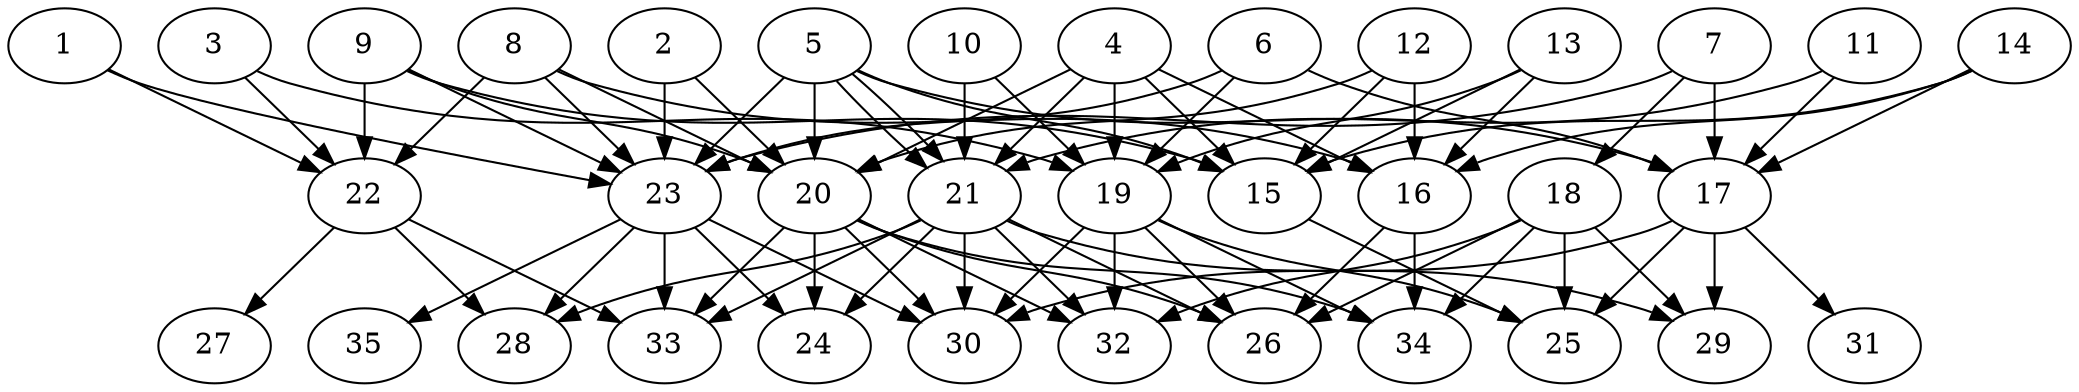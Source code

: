 // DAG automatically generated by daggen at Thu Oct  3 14:05:37 2019
// ./daggen --dot -n 35 --ccr 0.3 --fat 0.7 --regular 0.7 --density 0.7 --mindata 5242880 --maxdata 52428800 
digraph G {
  1 [size="93347840", alpha="0.17", expect_size="28004352"] 
  1 -> 22 [size ="28004352"]
  1 -> 23 [size ="28004352"]
  2 [size="127098880", alpha="0.09", expect_size="38129664"] 
  2 -> 20 [size ="38129664"]
  2 -> 23 [size ="38129664"]
  3 [size="122053973", alpha="0.01", expect_size="36616192"] 
  3 -> 19 [size ="36616192"]
  3 -> 22 [size ="36616192"]
  4 [size="43711147", alpha="0.09", expect_size="13113344"] 
  4 -> 15 [size ="13113344"]
  4 -> 16 [size ="13113344"]
  4 -> 19 [size ="13113344"]
  4 -> 20 [size ="13113344"]
  4 -> 21 [size ="13113344"]
  5 [size="84681387", alpha="0.05", expect_size="25404416"] 
  5 -> 15 [size ="25404416"]
  5 -> 17 [size ="25404416"]
  5 -> 20 [size ="25404416"]
  5 -> 21 [size ="25404416"]
  5 -> 21 [size ="25404416"]
  5 -> 23 [size ="25404416"]
  6 [size="119405227", alpha="0.20", expect_size="35821568"] 
  6 -> 17 [size ="35821568"]
  6 -> 19 [size ="35821568"]
  6 -> 23 [size ="35821568"]
  7 [size="31836160", alpha="0.13", expect_size="9550848"] 
  7 -> 17 [size ="9550848"]
  7 -> 18 [size ="9550848"]
  7 -> 23 [size ="9550848"]
  8 [size="76817067", alpha="0.06", expect_size="23045120"] 
  8 -> 16 [size ="23045120"]
  8 -> 20 [size ="23045120"]
  8 -> 22 [size ="23045120"]
  8 -> 23 [size ="23045120"]
  9 [size="103482027", alpha="0.00", expect_size="31044608"] 
  9 -> 15 [size ="31044608"]
  9 -> 20 [size ="31044608"]
  9 -> 22 [size ="31044608"]
  9 -> 23 [size ="31044608"]
  10 [size="61364907", alpha="0.04", expect_size="18409472"] 
  10 -> 19 [size ="18409472"]
  10 -> 21 [size ="18409472"]
  11 [size="174165333", alpha="0.14", expect_size="52249600"] 
  11 -> 17 [size ="52249600"]
  11 -> 21 [size ="52249600"]
  12 [size="147961173", alpha="0.17", expect_size="44388352"] 
  12 -> 15 [size ="44388352"]
  12 -> 16 [size ="44388352"]
  12 -> 20 [size ="44388352"]
  13 [size="63815680", alpha="0.09", expect_size="19144704"] 
  13 -> 15 [size ="19144704"]
  13 -> 16 [size ="19144704"]
  13 -> 19 [size ="19144704"]
  14 [size="73639253", alpha="0.18", expect_size="22091776"] 
  14 -> 15 [size ="22091776"]
  14 -> 16 [size ="22091776"]
  14 -> 17 [size ="22091776"]
  15 [size="140898987", alpha="0.18", expect_size="42269696"] 
  15 -> 25 [size ="42269696"]
  16 [size="25954987", alpha="0.01", expect_size="7786496"] 
  16 -> 26 [size ="7786496"]
  16 -> 34 [size ="7786496"]
  17 [size="22855680", alpha="0.13", expect_size="6856704"] 
  17 -> 25 [size ="6856704"]
  17 -> 29 [size ="6856704"]
  17 -> 30 [size ="6856704"]
  17 -> 31 [size ="6856704"]
  18 [size="128180907", alpha="0.11", expect_size="38454272"] 
  18 -> 25 [size ="38454272"]
  18 -> 26 [size ="38454272"]
  18 -> 29 [size ="38454272"]
  18 -> 32 [size ="38454272"]
  18 -> 34 [size ="38454272"]
  19 [size="21630293", alpha="0.05", expect_size="6489088"] 
  19 -> 25 [size ="6489088"]
  19 -> 26 [size ="6489088"]
  19 -> 30 [size ="6489088"]
  19 -> 32 [size ="6489088"]
  19 -> 34 [size ="6489088"]
  20 [size="22456320", alpha="0.17", expect_size="6736896"] 
  20 -> 24 [size ="6736896"]
  20 -> 26 [size ="6736896"]
  20 -> 30 [size ="6736896"]
  20 -> 32 [size ="6736896"]
  20 -> 33 [size ="6736896"]
  20 -> 34 [size ="6736896"]
  21 [size="56948053", alpha="0.18", expect_size="17084416"] 
  21 -> 24 [size ="17084416"]
  21 -> 26 [size ="17084416"]
  21 -> 28 [size ="17084416"]
  21 -> 29 [size ="17084416"]
  21 -> 30 [size ="17084416"]
  21 -> 32 [size ="17084416"]
  21 -> 33 [size ="17084416"]
  22 [size="163498667", alpha="0.13", expect_size="49049600"] 
  22 -> 27 [size ="49049600"]
  22 -> 28 [size ="49049600"]
  22 -> 33 [size ="49049600"]
  23 [size="143373653", alpha="0.01", expect_size="43012096"] 
  23 -> 24 [size ="43012096"]
  23 -> 28 [size ="43012096"]
  23 -> 30 [size ="43012096"]
  23 -> 33 [size ="43012096"]
  23 -> 35 [size ="43012096"]
  24 [size="56780800", alpha="0.13", expect_size="17034240"] 
  25 [size="42472107", alpha="0.13", expect_size="12741632"] 
  26 [size="26668373", alpha="0.06", expect_size="8000512"] 
  27 [size="30737067", alpha="0.01", expect_size="9221120"] 
  28 [size="136611840", alpha="0.04", expect_size="40983552"] 
  29 [size="68184747", alpha="0.17", expect_size="20455424"] 
  30 [size="108185600", alpha="0.16", expect_size="32455680"] 
  31 [size="81087147", alpha="0.15", expect_size="24326144"] 
  32 [size="62757547", alpha="0.11", expect_size="18827264"] 
  33 [size="162819413", alpha="0.12", expect_size="48845824"] 
  34 [size="171281067", alpha="0.01", expect_size="51384320"] 
  35 [size="114377387", alpha="0.05", expect_size="34313216"] 
}
